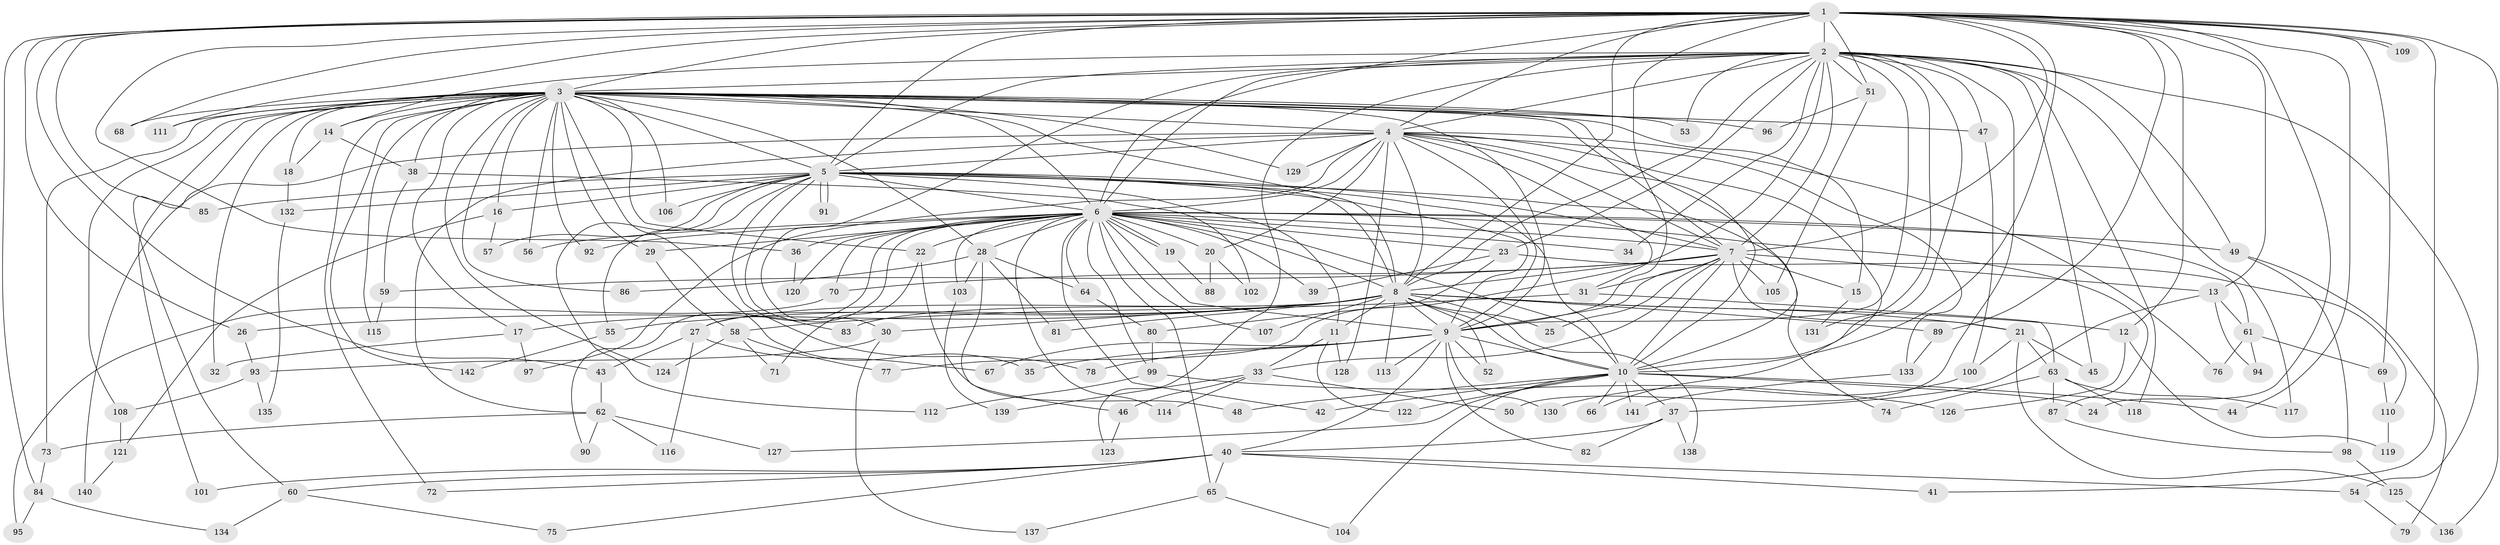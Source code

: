 // Generated by graph-tools (version 1.1) at 2025/11/02/27/25 16:11:07]
// undirected, 142 vertices, 309 edges
graph export_dot {
graph [start="1"]
  node [color=gray90,style=filled];
  1;
  2;
  3;
  4;
  5;
  6;
  7;
  8;
  9;
  10;
  11;
  12;
  13;
  14;
  15;
  16;
  17;
  18;
  19;
  20;
  21;
  22;
  23;
  24;
  25;
  26;
  27;
  28;
  29;
  30;
  31;
  32;
  33;
  34;
  35;
  36;
  37;
  38;
  39;
  40;
  41;
  42;
  43;
  44;
  45;
  46;
  47;
  48;
  49;
  50;
  51;
  52;
  53;
  54;
  55;
  56;
  57;
  58;
  59;
  60;
  61;
  62;
  63;
  64;
  65;
  66;
  67;
  68;
  69;
  70;
  71;
  72;
  73;
  74;
  75;
  76;
  77;
  78;
  79;
  80;
  81;
  82;
  83;
  84;
  85;
  86;
  87;
  88;
  89;
  90;
  91;
  92;
  93;
  94;
  95;
  96;
  97;
  98;
  99;
  100;
  101;
  102;
  103;
  104;
  105;
  106;
  107;
  108;
  109;
  110;
  111;
  112;
  113;
  114;
  115;
  116;
  117;
  118;
  119;
  120;
  121;
  122;
  123;
  124;
  125;
  126;
  127;
  128;
  129;
  130;
  131;
  132;
  133;
  134;
  135;
  136;
  137;
  138;
  139;
  140;
  141;
  142;
  1 -- 2;
  1 -- 3;
  1 -- 4;
  1 -- 5;
  1 -- 6;
  1 -- 7;
  1 -- 8;
  1 -- 9;
  1 -- 10;
  1 -- 12;
  1 -- 13;
  1 -- 24;
  1 -- 26;
  1 -- 36;
  1 -- 41;
  1 -- 43;
  1 -- 44;
  1 -- 51;
  1 -- 68;
  1 -- 69;
  1 -- 84;
  1 -- 85;
  1 -- 89;
  1 -- 109;
  1 -- 109;
  1 -- 111;
  1 -- 136;
  2 -- 3;
  2 -- 4;
  2 -- 5;
  2 -- 6;
  2 -- 7;
  2 -- 8;
  2 -- 9;
  2 -- 10;
  2 -- 14;
  2 -- 23;
  2 -- 30;
  2 -- 34;
  2 -- 45;
  2 -- 47;
  2 -- 49;
  2 -- 50;
  2 -- 51;
  2 -- 53;
  2 -- 54;
  2 -- 77;
  2 -- 117;
  2 -- 118;
  2 -- 123;
  2 -- 131;
  3 -- 4;
  3 -- 5;
  3 -- 6;
  3 -- 7;
  3 -- 8;
  3 -- 9;
  3 -- 10;
  3 -- 14;
  3 -- 15;
  3 -- 16;
  3 -- 17;
  3 -- 18;
  3 -- 22;
  3 -- 28;
  3 -- 29;
  3 -- 32;
  3 -- 35;
  3 -- 38;
  3 -- 47;
  3 -- 53;
  3 -- 56;
  3 -- 60;
  3 -- 68;
  3 -- 72;
  3 -- 73;
  3 -- 86;
  3 -- 92;
  3 -- 96;
  3 -- 101;
  3 -- 106;
  3 -- 108;
  3 -- 111;
  3 -- 115;
  3 -- 124;
  3 -- 129;
  3 -- 142;
  4 -- 5;
  4 -- 6;
  4 -- 7;
  4 -- 8;
  4 -- 9;
  4 -- 10;
  4 -- 20;
  4 -- 31;
  4 -- 62;
  4 -- 66;
  4 -- 76;
  4 -- 97;
  4 -- 128;
  4 -- 129;
  4 -- 133;
  4 -- 140;
  5 -- 6;
  5 -- 7;
  5 -- 8;
  5 -- 9;
  5 -- 10;
  5 -- 11;
  5 -- 16;
  5 -- 55;
  5 -- 57;
  5 -- 74;
  5 -- 78;
  5 -- 83;
  5 -- 85;
  5 -- 91;
  5 -- 91;
  5 -- 106;
  5 -- 112;
  5 -- 132;
  6 -- 7;
  6 -- 8;
  6 -- 9;
  6 -- 10;
  6 -- 19;
  6 -- 19;
  6 -- 20;
  6 -- 22;
  6 -- 23;
  6 -- 27;
  6 -- 28;
  6 -- 29;
  6 -- 34;
  6 -- 36;
  6 -- 39;
  6 -- 42;
  6 -- 49;
  6 -- 56;
  6 -- 61;
  6 -- 64;
  6 -- 65;
  6 -- 70;
  6 -- 87;
  6 -- 90;
  6 -- 92;
  6 -- 99;
  6 -- 103;
  6 -- 107;
  6 -- 114;
  6 -- 120;
  7 -- 8;
  7 -- 9;
  7 -- 10;
  7 -- 13;
  7 -- 15;
  7 -- 21;
  7 -- 25;
  7 -- 31;
  7 -- 33;
  7 -- 59;
  7 -- 70;
  7 -- 105;
  8 -- 9;
  8 -- 10;
  8 -- 11;
  8 -- 12;
  8 -- 17;
  8 -- 21;
  8 -- 25;
  8 -- 26;
  8 -- 27;
  8 -- 30;
  8 -- 52;
  8 -- 55;
  8 -- 81;
  8 -- 83;
  8 -- 89;
  8 -- 107;
  8 -- 113;
  8 -- 138;
  9 -- 10;
  9 -- 35;
  9 -- 40;
  9 -- 52;
  9 -- 67;
  9 -- 78;
  9 -- 82;
  9 -- 113;
  9 -- 130;
  10 -- 24;
  10 -- 37;
  10 -- 42;
  10 -- 44;
  10 -- 48;
  10 -- 66;
  10 -- 104;
  10 -- 122;
  10 -- 127;
  10 -- 141;
  11 -- 33;
  11 -- 122;
  11 -- 128;
  12 -- 119;
  12 -- 126;
  13 -- 37;
  13 -- 61;
  13 -- 94;
  14 -- 18;
  14 -- 38;
  15 -- 131;
  16 -- 57;
  16 -- 121;
  17 -- 32;
  17 -- 97;
  18 -- 132;
  19 -- 88;
  20 -- 88;
  20 -- 102;
  21 -- 45;
  21 -- 63;
  21 -- 100;
  21 -- 125;
  22 -- 48;
  22 -- 71;
  23 -- 39;
  23 -- 80;
  23 -- 110;
  26 -- 93;
  27 -- 43;
  27 -- 67;
  27 -- 116;
  28 -- 46;
  28 -- 64;
  28 -- 81;
  28 -- 86;
  28 -- 103;
  29 -- 58;
  30 -- 93;
  30 -- 137;
  31 -- 58;
  31 -- 63;
  33 -- 46;
  33 -- 50;
  33 -- 114;
  33 -- 139;
  36 -- 120;
  37 -- 40;
  37 -- 82;
  37 -- 138;
  38 -- 59;
  38 -- 102;
  40 -- 41;
  40 -- 54;
  40 -- 60;
  40 -- 65;
  40 -- 72;
  40 -- 75;
  40 -- 101;
  43 -- 62;
  46 -- 123;
  47 -- 100;
  49 -- 79;
  49 -- 98;
  51 -- 96;
  51 -- 105;
  54 -- 79;
  55 -- 142;
  58 -- 71;
  58 -- 77;
  58 -- 124;
  59 -- 115;
  60 -- 75;
  60 -- 134;
  61 -- 69;
  61 -- 76;
  61 -- 94;
  62 -- 73;
  62 -- 90;
  62 -- 116;
  62 -- 127;
  63 -- 74;
  63 -- 87;
  63 -- 117;
  63 -- 118;
  64 -- 80;
  65 -- 104;
  65 -- 137;
  69 -- 110;
  70 -- 95;
  73 -- 84;
  80 -- 99;
  84 -- 95;
  84 -- 134;
  87 -- 98;
  89 -- 133;
  93 -- 108;
  93 -- 135;
  98 -- 125;
  99 -- 112;
  99 -- 126;
  100 -- 130;
  103 -- 139;
  108 -- 121;
  110 -- 119;
  121 -- 140;
  125 -- 136;
  132 -- 135;
  133 -- 141;
}
